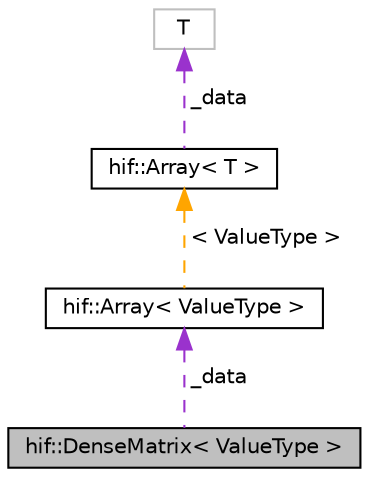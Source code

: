 digraph "hif::DenseMatrix&lt; ValueType &gt;"
{
  edge [fontname="Helvetica",fontsize="10",labelfontname="Helvetica",labelfontsize="10"];
  node [fontname="Helvetica",fontsize="10",shape=record];
  Node4 [label="hif::DenseMatrix\< ValueType \>",height=0.2,width=0.4,color="black", fillcolor="grey75", style="filled", fontcolor="black"];
  Node5 -> Node4 [dir="back",color="darkorchid3",fontsize="10",style="dashed",label=" _data" ,fontname="Helvetica"];
  Node5 [label="hif::Array\< ValueType \>",height=0.2,width=0.4,color="black", fillcolor="white", style="filled",URL="$classhif_1_1Array.html"];
  Node6 -> Node5 [dir="back",color="orange",fontsize="10",style="dashed",label=" \< ValueType \>" ,fontname="Helvetica"];
  Node6 [label="hif::Array\< T \>",height=0.2,width=0.4,color="black", fillcolor="white", style="filled",URL="$classhif_1_1Array.html",tooltip="Core data structure used in compressed storage. "];
  Node7 -> Node6 [dir="back",color="darkorchid3",fontsize="10",style="dashed",label=" _data" ,fontname="Helvetica"];
  Node7 [label="T",height=0.2,width=0.4,color="grey75", fillcolor="white", style="filled"];
}
